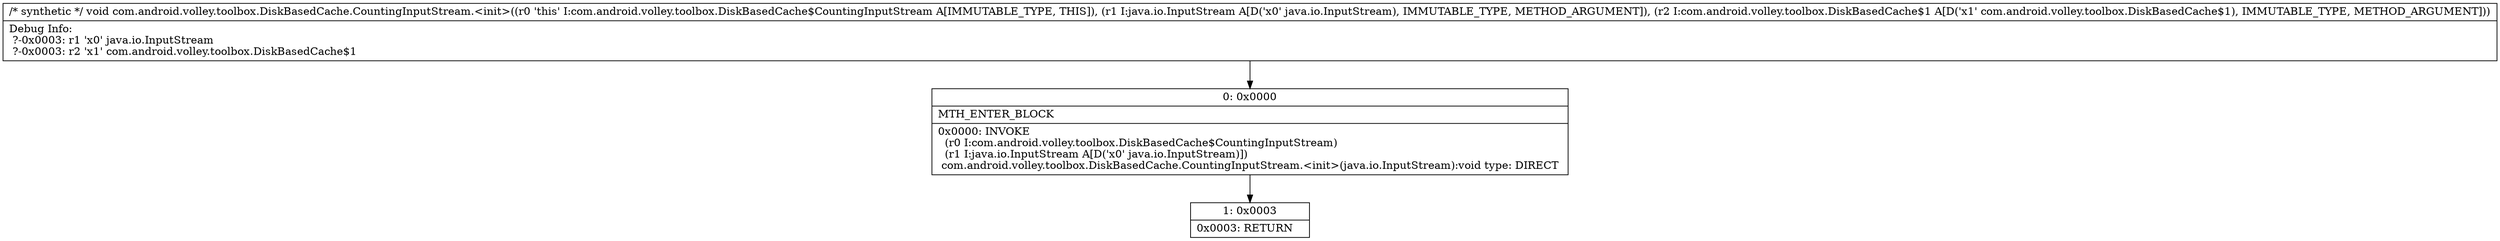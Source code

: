 digraph "CFG forcom.android.volley.toolbox.DiskBasedCache.CountingInputStream.\<init\>(Ljava\/io\/InputStream;Lcom\/android\/volley\/toolbox\/DiskBasedCache$1;)V" {
Node_0 [shape=record,label="{0\:\ 0x0000|MTH_ENTER_BLOCK\l|0x0000: INVOKE  \l  (r0 I:com.android.volley.toolbox.DiskBasedCache$CountingInputStream)\l  (r1 I:java.io.InputStream A[D('x0' java.io.InputStream)])\l com.android.volley.toolbox.DiskBasedCache.CountingInputStream.\<init\>(java.io.InputStream):void type: DIRECT \l}"];
Node_1 [shape=record,label="{1\:\ 0x0003|0x0003: RETURN   \l}"];
MethodNode[shape=record,label="{\/* synthetic *\/ void com.android.volley.toolbox.DiskBasedCache.CountingInputStream.\<init\>((r0 'this' I:com.android.volley.toolbox.DiskBasedCache$CountingInputStream A[IMMUTABLE_TYPE, THIS]), (r1 I:java.io.InputStream A[D('x0' java.io.InputStream), IMMUTABLE_TYPE, METHOD_ARGUMENT]), (r2 I:com.android.volley.toolbox.DiskBasedCache$1 A[D('x1' com.android.volley.toolbox.DiskBasedCache$1), IMMUTABLE_TYPE, METHOD_ARGUMENT]))  | Debug Info:\l  ?\-0x0003: r1 'x0' java.io.InputStream\l  ?\-0x0003: r2 'x1' com.android.volley.toolbox.DiskBasedCache$1\l}"];
MethodNode -> Node_0;
Node_0 -> Node_1;
}

